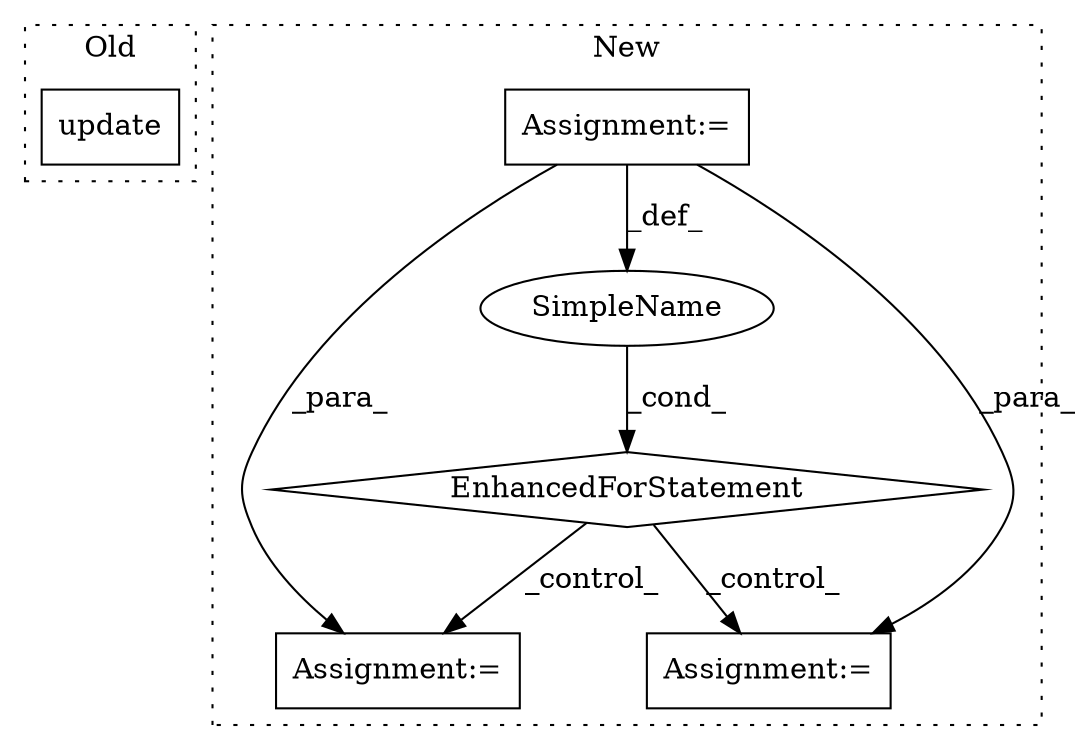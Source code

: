 digraph G {
subgraph cluster0 {
1 [label="update" a="32" s="876,894" l="7,1" shape="box"];
label = "Old";
style="dotted";
}
subgraph cluster1 {
2 [label="EnhancedForStatement" a="70" s="642,765" l="53,3" shape="diamond"];
3 [label="Assignment:=" a="7" s="511" l="1" shape="box"];
4 [label="Assignment:=" a="7" s="899" l="1" shape="box"];
5 [label="SimpleName" a="42" s="715" l="6" shape="ellipse"];
6 [label="Assignment:=" a="7" s="1061,1243" l="87,2" shape="box"];
label = "New";
style="dotted";
}
2 -> 6 [label="_control_"];
2 -> 4 [label="_control_"];
3 -> 4 [label="_para_"];
3 -> 6 [label="_para_"];
3 -> 5 [label="_def_"];
5 -> 2 [label="_cond_"];
}